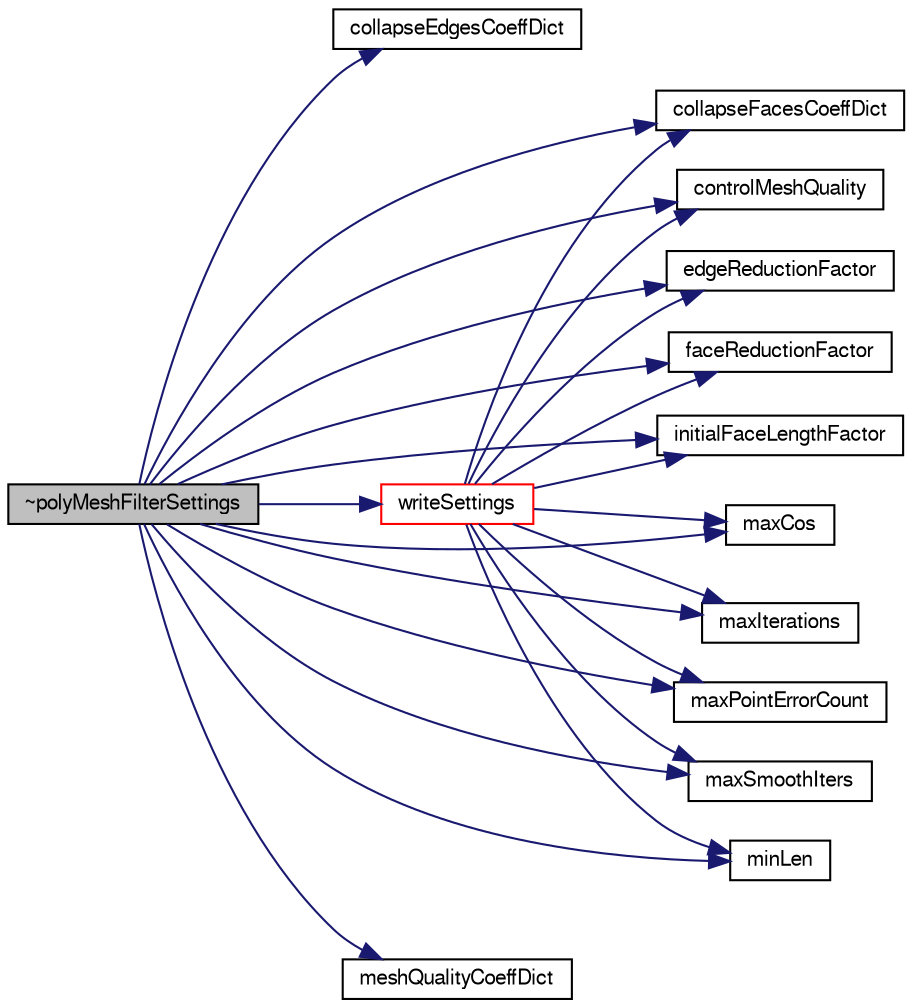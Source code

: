 digraph "~polyMeshFilterSettings"
{
  bgcolor="transparent";
  edge [fontname="FreeSans",fontsize="10",labelfontname="FreeSans",labelfontsize="10"];
  node [fontname="FreeSans",fontsize="10",shape=record];
  rankdir="LR";
  Node2 [label="~polyMeshFilterSettings",height=0.2,width=0.4,color="black", fillcolor="grey75", style="filled", fontcolor="black"];
  Node2 -> Node3 [color="midnightblue",fontsize="10",style="solid",fontname="FreeSans"];
  Node3 [label="collapseEdgesCoeffDict",height=0.2,width=0.4,color="black",URL="$a21602.html#a95f69fa35e867989bec0c6d4402763cf"];
  Node2 -> Node4 [color="midnightblue",fontsize="10",style="solid",fontname="FreeSans"];
  Node4 [label="collapseFacesCoeffDict",height=0.2,width=0.4,color="black",URL="$a21602.html#ab3ef2d8ce8faa8340b00247e0d3610ca"];
  Node2 -> Node5 [color="midnightblue",fontsize="10",style="solid",fontname="FreeSans"];
  Node5 [label="controlMeshQuality",height=0.2,width=0.4,color="black",URL="$a21602.html#a1b70208045da1d57f62e87a0d34af597"];
  Node2 -> Node6 [color="midnightblue",fontsize="10",style="solid",fontname="FreeSans"];
  Node6 [label="edgeReductionFactor",height=0.2,width=0.4,color="black",URL="$a21602.html#a73e96ff9149bca21648de60ca0a60f34"];
  Node2 -> Node7 [color="midnightblue",fontsize="10",style="solid",fontname="FreeSans"];
  Node7 [label="faceReductionFactor",height=0.2,width=0.4,color="black",URL="$a21602.html#a68ec84e4bc7b6a6ad91a3394251b1327"];
  Node2 -> Node8 [color="midnightblue",fontsize="10",style="solid",fontname="FreeSans"];
  Node8 [label="initialFaceLengthFactor",height=0.2,width=0.4,color="black",URL="$a21602.html#a66db24de261ea3db82f23cca708a9169"];
  Node2 -> Node9 [color="midnightblue",fontsize="10",style="solid",fontname="FreeSans"];
  Node9 [label="maxCos",height=0.2,width=0.4,color="black",URL="$a21602.html#a423905d5ec768cefac5bc0c96bea6043"];
  Node2 -> Node10 [color="midnightblue",fontsize="10",style="solid",fontname="FreeSans"];
  Node10 [label="maxIterations",height=0.2,width=0.4,color="black",URL="$a21602.html#a4100a88ff73eca4f9ce3e3396414acce"];
  Node2 -> Node11 [color="midnightblue",fontsize="10",style="solid",fontname="FreeSans"];
  Node11 [label="maxPointErrorCount",height=0.2,width=0.4,color="black",URL="$a21602.html#a1025991f98958fb050d427ec9c83bf99"];
  Node2 -> Node12 [color="midnightblue",fontsize="10",style="solid",fontname="FreeSans"];
  Node12 [label="maxSmoothIters",height=0.2,width=0.4,color="black",URL="$a21602.html#a47021eca57b3a49322603631c7fbd7b8"];
  Node2 -> Node13 [color="midnightblue",fontsize="10",style="solid",fontname="FreeSans"];
  Node13 [label="meshQualityCoeffDict",height=0.2,width=0.4,color="black",URL="$a21602.html#ac47b40dd6ba7caacd4ec398b8cfcad40"];
  Node2 -> Node14 [color="midnightblue",fontsize="10",style="solid",fontname="FreeSans"];
  Node14 [label="minLen",height=0.2,width=0.4,color="black",URL="$a21602.html#a1200f9bd6d6516158e2fc93c1507ce19"];
  Node2 -> Node15 [color="midnightblue",fontsize="10",style="solid",fontname="FreeSans"];
  Node15 [label="writeSettings",height=0.2,width=0.4,color="red",URL="$a21602.html#a2a6219ff1676c3caa814d59e9aacedae",tooltip="Write the settings to a stream. "];
  Node15 -> Node14 [color="midnightblue",fontsize="10",style="solid",fontname="FreeSans"];
  Node15 -> Node9 [color="midnightblue",fontsize="10",style="solid",fontname="FreeSans"];
  Node15 -> Node6 [color="midnightblue",fontsize="10",style="solid",fontname="FreeSans"];
  Node15 -> Node4 [color="midnightblue",fontsize="10",style="solid",fontname="FreeSans"];
  Node15 -> Node8 [color="midnightblue",fontsize="10",style="solid",fontname="FreeSans"];
  Node15 -> Node5 [color="midnightblue",fontsize="10",style="solid",fontname="FreeSans"];
  Node15 -> Node7 [color="midnightblue",fontsize="10",style="solid",fontname="FreeSans"];
  Node15 -> Node10 [color="midnightblue",fontsize="10",style="solid",fontname="FreeSans"];
  Node15 -> Node12 [color="midnightblue",fontsize="10",style="solid",fontname="FreeSans"];
  Node15 -> Node11 [color="midnightblue",fontsize="10",style="solid",fontname="FreeSans"];
}
